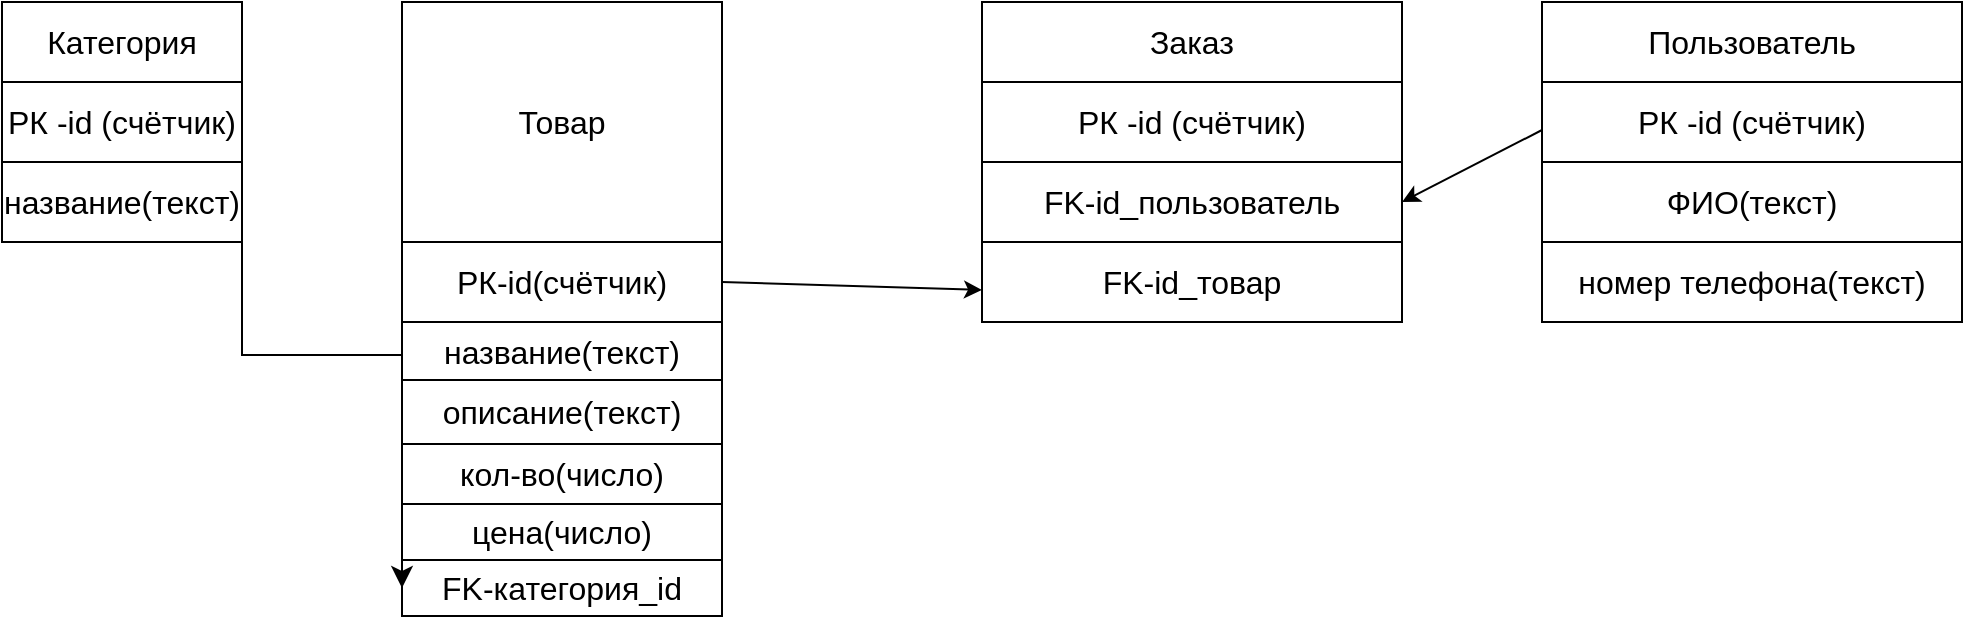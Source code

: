 <mxfile version="21.3.2" type="device">
  <diagram name="Страница 1" id="qRbPR1_0fv41nE5MJ78r">
    <mxGraphModel dx="621" dy="1110" grid="1" gridSize="10" guides="1" tooltips="1" connect="1" arrows="1" fold="1" page="1" pageScale="1" pageWidth="827" pageHeight="1169" math="0" shadow="0">
      <root>
        <mxCell id="0" />
        <mxCell id="1" parent="0" />
        <mxCell id="V11A_oNwdfFwNAiGufGx-59" value="" style="shape=table;startSize=0;container=1;collapsible=0;childLayout=tableLayout;fontSize=16;swimlaneLine=1;labelBackgroundColor=none;rounded=0;" vertex="1" parent="1">
          <mxGeometry x="230" y="306" width="160" height="307" as="geometry" />
        </mxCell>
        <mxCell id="V11A_oNwdfFwNAiGufGx-60" value="" style="shape=tableRow;horizontal=0;startSize=0;swimlaneHead=0;swimlaneBody=0;top=0;left=0;bottom=0;right=0;collapsible=0;dropTarget=0;fillColor=none;points=[[0,0.5],[1,0.5]];portConstraint=eastwest;fontSize=16;labelBackgroundColor=none;rounded=0;" vertex="1" parent="V11A_oNwdfFwNAiGufGx-59">
          <mxGeometry width="160" height="120" as="geometry" />
        </mxCell>
        <mxCell id="V11A_oNwdfFwNAiGufGx-61" value="Товар" style="shape=partialRectangle;html=1;whiteSpace=wrap;connectable=0;overflow=hidden;fillColor=none;top=0;left=0;bottom=0;right=0;pointerEvents=1;fontSize=16;labelBackgroundColor=none;rounded=0;" vertex="1" parent="V11A_oNwdfFwNAiGufGx-60">
          <mxGeometry width="160" height="120" as="geometry">
            <mxRectangle width="160" height="120" as="alternateBounds" />
          </mxGeometry>
        </mxCell>
        <mxCell id="V11A_oNwdfFwNAiGufGx-82" style="shape=tableRow;horizontal=0;startSize=0;swimlaneHead=0;swimlaneBody=0;top=0;left=0;bottom=0;right=0;collapsible=0;dropTarget=0;fillColor=none;points=[[0,0.5],[1,0.5]];portConstraint=eastwest;fontSize=16;labelBackgroundColor=none;rounded=0;" vertex="1" parent="V11A_oNwdfFwNAiGufGx-59">
          <mxGeometry y="120" width="160" height="40" as="geometry" />
        </mxCell>
        <mxCell id="V11A_oNwdfFwNAiGufGx-83" value="РК-id(счётчик)" style="shape=partialRectangle;html=1;whiteSpace=wrap;connectable=0;overflow=hidden;fillColor=none;top=0;left=0;bottom=0;right=0;pointerEvents=1;fontSize=16;labelBackgroundColor=none;rounded=0;" vertex="1" parent="V11A_oNwdfFwNAiGufGx-82">
          <mxGeometry width="160" height="40" as="geometry">
            <mxRectangle width="160" height="40" as="alternateBounds" />
          </mxGeometry>
        </mxCell>
        <mxCell id="V11A_oNwdfFwNAiGufGx-64" value="" style="shape=tableRow;horizontal=0;startSize=0;swimlaneHead=0;swimlaneBody=0;top=0;left=0;bottom=0;right=0;collapsible=0;dropTarget=0;fillColor=none;points=[[0,0.5],[1,0.5]];portConstraint=eastwest;fontSize=16;labelBackgroundColor=none;rounded=0;" vertex="1" parent="V11A_oNwdfFwNAiGufGx-59">
          <mxGeometry y="160" width="160" height="29" as="geometry" />
        </mxCell>
        <mxCell id="V11A_oNwdfFwNAiGufGx-65" value="название(текст)" style="shape=partialRectangle;html=1;whiteSpace=wrap;connectable=0;overflow=hidden;fillColor=none;top=0;left=0;bottom=0;right=0;pointerEvents=1;fontSize=16;labelBackgroundColor=none;rounded=0;" vertex="1" parent="V11A_oNwdfFwNAiGufGx-64">
          <mxGeometry width="160" height="29" as="geometry">
            <mxRectangle width="160" height="29" as="alternateBounds" />
          </mxGeometry>
        </mxCell>
        <mxCell id="V11A_oNwdfFwNAiGufGx-72" style="shape=tableRow;horizontal=0;startSize=0;swimlaneHead=0;swimlaneBody=0;top=0;left=0;bottom=0;right=0;collapsible=0;dropTarget=0;fillColor=none;points=[[0,0.5],[1,0.5]];portConstraint=eastwest;fontSize=16;labelBackgroundColor=none;rounded=0;" vertex="1" parent="V11A_oNwdfFwNAiGufGx-59">
          <mxGeometry y="189" width="160" height="32" as="geometry" />
        </mxCell>
        <mxCell id="V11A_oNwdfFwNAiGufGx-73" value="описание(текст)" style="shape=partialRectangle;html=1;whiteSpace=wrap;connectable=0;overflow=hidden;fillColor=none;top=0;left=0;bottom=0;right=0;pointerEvents=1;fontSize=16;labelBackgroundColor=none;rounded=0;" vertex="1" parent="V11A_oNwdfFwNAiGufGx-72">
          <mxGeometry width="160" height="32" as="geometry">
            <mxRectangle width="160" height="32" as="alternateBounds" />
          </mxGeometry>
        </mxCell>
        <mxCell id="V11A_oNwdfFwNAiGufGx-68" value="" style="shape=tableRow;horizontal=0;startSize=0;swimlaneHead=0;swimlaneBody=0;top=0;left=0;bottom=0;right=0;collapsible=0;dropTarget=0;fillColor=none;points=[[0,0.5],[1,0.5]];portConstraint=eastwest;fontSize=16;labelBackgroundColor=none;rounded=0;" vertex="1" parent="V11A_oNwdfFwNAiGufGx-59">
          <mxGeometry y="221" width="160" height="30" as="geometry" />
        </mxCell>
        <mxCell id="V11A_oNwdfFwNAiGufGx-69" value="кол-во(число)" style="shape=partialRectangle;html=1;whiteSpace=wrap;connectable=0;overflow=hidden;fillColor=none;top=0;left=0;bottom=0;right=0;pointerEvents=1;fontSize=16;labelBackgroundColor=none;rounded=0;" vertex="1" parent="V11A_oNwdfFwNAiGufGx-68">
          <mxGeometry width="160" height="30" as="geometry">
            <mxRectangle width="160" height="30" as="alternateBounds" />
          </mxGeometry>
        </mxCell>
        <mxCell id="V11A_oNwdfFwNAiGufGx-74" style="shape=tableRow;horizontal=0;startSize=0;swimlaneHead=0;swimlaneBody=0;top=0;left=0;bottom=0;right=0;collapsible=0;dropTarget=0;fillColor=none;points=[[0,0.5],[1,0.5]];portConstraint=eastwest;fontSize=16;labelBackgroundColor=none;rounded=0;" vertex="1" parent="V11A_oNwdfFwNAiGufGx-59">
          <mxGeometry y="251" width="160" height="28" as="geometry" />
        </mxCell>
        <mxCell id="V11A_oNwdfFwNAiGufGx-75" value="цена(число)" style="shape=partialRectangle;html=1;whiteSpace=wrap;connectable=0;overflow=hidden;fillColor=none;top=0;left=0;bottom=0;right=0;pointerEvents=1;fontSize=16;labelBackgroundColor=none;rounded=0;" vertex="1" parent="V11A_oNwdfFwNAiGufGx-74">
          <mxGeometry width="160" height="28" as="geometry">
            <mxRectangle width="160" height="28" as="alternateBounds" />
          </mxGeometry>
        </mxCell>
        <mxCell id="V11A_oNwdfFwNAiGufGx-106" style="shape=tableRow;horizontal=0;startSize=0;swimlaneHead=0;swimlaneBody=0;top=0;left=0;bottom=0;right=0;collapsible=0;dropTarget=0;fillColor=none;points=[[0,0.5],[1,0.5]];portConstraint=eastwest;fontSize=16;labelBackgroundColor=none;rounded=0;" vertex="1" parent="V11A_oNwdfFwNAiGufGx-59">
          <mxGeometry y="279" width="160" height="28" as="geometry" />
        </mxCell>
        <mxCell id="V11A_oNwdfFwNAiGufGx-107" value="FK-категория_id" style="shape=partialRectangle;html=1;whiteSpace=wrap;connectable=0;overflow=hidden;fillColor=none;top=0;left=0;bottom=0;right=0;pointerEvents=1;fontSize=16;labelBackgroundColor=none;rounded=0;" vertex="1" parent="V11A_oNwdfFwNAiGufGx-106">
          <mxGeometry width="160" height="28" as="geometry">
            <mxRectangle width="160" height="28" as="alternateBounds" />
          </mxGeometry>
        </mxCell>
        <mxCell id="V11A_oNwdfFwNAiGufGx-92" value="" style="shape=table;startSize=0;container=1;collapsible=0;childLayout=tableLayout;fontSize=16;labelBackgroundColor=none;" vertex="1" parent="1">
          <mxGeometry x="30" y="306" width="120" height="120" as="geometry" />
        </mxCell>
        <mxCell id="V11A_oNwdfFwNAiGufGx-93" value="" style="shape=tableRow;horizontal=0;startSize=0;swimlaneHead=0;swimlaneBody=0;top=0;left=0;bottom=0;right=0;collapsible=0;dropTarget=0;fillColor=none;points=[[0,0.5],[1,0.5]];portConstraint=eastwest;fontSize=16;labelBackgroundColor=none;" vertex="1" parent="V11A_oNwdfFwNAiGufGx-92">
          <mxGeometry width="120" height="40" as="geometry" />
        </mxCell>
        <mxCell id="V11A_oNwdfFwNAiGufGx-94" value="Категория" style="shape=partialRectangle;html=1;whiteSpace=wrap;connectable=0;overflow=hidden;fillColor=none;top=0;left=0;bottom=0;right=0;pointerEvents=1;fontSize=16;labelBackgroundColor=none;" vertex="1" parent="V11A_oNwdfFwNAiGufGx-93">
          <mxGeometry width="120" height="40" as="geometry">
            <mxRectangle width="120" height="40" as="alternateBounds" />
          </mxGeometry>
        </mxCell>
        <mxCell id="V11A_oNwdfFwNAiGufGx-97" value="" style="shape=tableRow;horizontal=0;startSize=0;swimlaneHead=0;swimlaneBody=0;top=0;left=0;bottom=0;right=0;collapsible=0;dropTarget=0;fillColor=none;points=[[0,0.5],[1,0.5]];portConstraint=eastwest;fontSize=16;labelBackgroundColor=none;" vertex="1" parent="V11A_oNwdfFwNAiGufGx-92">
          <mxGeometry y="40" width="120" height="40" as="geometry" />
        </mxCell>
        <mxCell id="V11A_oNwdfFwNAiGufGx-98" value="РК -id (счётчик)" style="shape=partialRectangle;html=1;whiteSpace=wrap;connectable=0;overflow=hidden;fillColor=none;top=0;left=0;bottom=0;right=0;pointerEvents=1;fontSize=16;labelBackgroundColor=none;" vertex="1" parent="V11A_oNwdfFwNAiGufGx-97">
          <mxGeometry width="120" height="40" as="geometry">
            <mxRectangle width="120" height="40" as="alternateBounds" />
          </mxGeometry>
        </mxCell>
        <mxCell id="V11A_oNwdfFwNAiGufGx-101" value="" style="shape=tableRow;horizontal=0;startSize=0;swimlaneHead=0;swimlaneBody=0;top=0;left=0;bottom=0;right=0;collapsible=0;dropTarget=0;fillColor=none;points=[[0,0.5],[1,0.5]];portConstraint=eastwest;fontSize=16;labelBackgroundColor=none;" vertex="1" parent="V11A_oNwdfFwNAiGufGx-92">
          <mxGeometry y="80" width="120" height="40" as="geometry" />
        </mxCell>
        <mxCell id="V11A_oNwdfFwNAiGufGx-102" value="название(текст)" style="shape=partialRectangle;html=1;whiteSpace=wrap;connectable=0;overflow=hidden;fillColor=none;top=0;left=0;bottom=0;right=0;pointerEvents=1;fontSize=16;labelBackgroundColor=none;" vertex="1" parent="V11A_oNwdfFwNAiGufGx-101">
          <mxGeometry width="120" height="40" as="geometry">
            <mxRectangle width="120" height="40" as="alternateBounds" />
          </mxGeometry>
        </mxCell>
        <mxCell id="V11A_oNwdfFwNAiGufGx-105" value="" style="edgeStyle=elbowEdgeStyle;elbow=vertical;endArrow=classic;html=1;curved=0;rounded=0;endSize=8;startSize=8;exitX=1;exitY=0.5;exitDx=0;exitDy=0;entryX=0;entryY=0.5;entryDx=0;entryDy=0;labelBackgroundColor=none;fontColor=default;" edge="1" parent="1" source="V11A_oNwdfFwNAiGufGx-97" target="V11A_oNwdfFwNAiGufGx-106">
          <mxGeometry width="50" height="50" relative="1" as="geometry">
            <mxPoint x="200" y="380" as="sourcePoint" />
            <mxPoint x="200" y="540" as="targetPoint" />
          </mxGeometry>
        </mxCell>
        <mxCell id="V11A_oNwdfFwNAiGufGx-110" value="" style="shape=table;startSize=0;container=1;collapsible=0;childLayout=tableLayout;fontSize=16;labelBackgroundColor=none;" vertex="1" parent="1">
          <mxGeometry x="800" y="306" width="210" height="160" as="geometry" />
        </mxCell>
        <mxCell id="V11A_oNwdfFwNAiGufGx-111" value="" style="shape=tableRow;horizontal=0;startSize=0;swimlaneHead=0;swimlaneBody=0;top=0;left=0;bottom=0;right=0;collapsible=0;dropTarget=0;fillColor=none;points=[[0,0.5],[1,0.5]];portConstraint=eastwest;fontSize=16;labelBackgroundColor=none;" vertex="1" parent="V11A_oNwdfFwNAiGufGx-110">
          <mxGeometry width="210" height="40" as="geometry" />
        </mxCell>
        <mxCell id="V11A_oNwdfFwNAiGufGx-112" value="Пользователь" style="shape=partialRectangle;html=1;whiteSpace=wrap;connectable=0;overflow=hidden;fillColor=none;top=0;left=0;bottom=0;right=0;pointerEvents=1;fontSize=16;labelBackgroundColor=none;" vertex="1" parent="V11A_oNwdfFwNAiGufGx-111">
          <mxGeometry width="210" height="40" as="geometry">
            <mxRectangle width="210" height="40" as="alternateBounds" />
          </mxGeometry>
        </mxCell>
        <mxCell id="V11A_oNwdfFwNAiGufGx-113" value="" style="shape=tableRow;horizontal=0;startSize=0;swimlaneHead=0;swimlaneBody=0;top=0;left=0;bottom=0;right=0;collapsible=0;dropTarget=0;fillColor=none;points=[[0,0.5],[1,0.5]];portConstraint=eastwest;fontSize=16;labelBackgroundColor=none;" vertex="1" parent="V11A_oNwdfFwNAiGufGx-110">
          <mxGeometry y="40" width="210" height="40" as="geometry" />
        </mxCell>
        <mxCell id="V11A_oNwdfFwNAiGufGx-114" value="РК -id (счётчик)" style="shape=partialRectangle;html=1;whiteSpace=wrap;connectable=0;overflow=hidden;fillColor=none;top=0;left=0;bottom=0;right=0;pointerEvents=1;fontSize=16;labelBackgroundColor=none;" vertex="1" parent="V11A_oNwdfFwNAiGufGx-113">
          <mxGeometry width="210" height="40" as="geometry">
            <mxRectangle width="210" height="40" as="alternateBounds" />
          </mxGeometry>
        </mxCell>
        <mxCell id="V11A_oNwdfFwNAiGufGx-115" value="" style="shape=tableRow;horizontal=0;startSize=0;swimlaneHead=0;swimlaneBody=0;top=0;left=0;bottom=0;right=0;collapsible=0;dropTarget=0;fillColor=none;points=[[0,0.5],[1,0.5]];portConstraint=eastwest;fontSize=16;labelBackgroundColor=none;" vertex="1" parent="V11A_oNwdfFwNAiGufGx-110">
          <mxGeometry y="80" width="210" height="40" as="geometry" />
        </mxCell>
        <mxCell id="V11A_oNwdfFwNAiGufGx-116" value="ФИО(текст)" style="shape=partialRectangle;html=1;whiteSpace=wrap;connectable=0;overflow=hidden;fillColor=none;top=0;left=0;bottom=0;right=0;pointerEvents=1;fontSize=16;labelBackgroundColor=none;" vertex="1" parent="V11A_oNwdfFwNAiGufGx-115">
          <mxGeometry width="210" height="40" as="geometry">
            <mxRectangle width="210" height="40" as="alternateBounds" />
          </mxGeometry>
        </mxCell>
        <mxCell id="V11A_oNwdfFwNAiGufGx-117" style="shape=tableRow;horizontal=0;startSize=0;swimlaneHead=0;swimlaneBody=0;top=0;left=0;bottom=0;right=0;collapsible=0;dropTarget=0;fillColor=none;points=[[0,0.5],[1,0.5]];portConstraint=eastwest;fontSize=16;labelBackgroundColor=none;" vertex="1" parent="V11A_oNwdfFwNAiGufGx-110">
          <mxGeometry y="120" width="210" height="40" as="geometry" />
        </mxCell>
        <mxCell id="V11A_oNwdfFwNAiGufGx-118" value="номер телефона(текст)" style="shape=partialRectangle;html=1;whiteSpace=wrap;connectable=0;overflow=hidden;fillColor=none;top=0;left=0;bottom=0;right=0;pointerEvents=1;fontSize=16;labelBackgroundColor=none;" vertex="1" parent="V11A_oNwdfFwNAiGufGx-117">
          <mxGeometry width="210" height="40" as="geometry">
            <mxRectangle width="210" height="40" as="alternateBounds" />
          </mxGeometry>
        </mxCell>
        <mxCell id="V11A_oNwdfFwNAiGufGx-119" value="" style="shape=table;startSize=0;container=1;collapsible=0;childLayout=tableLayout;fontSize=16;labelBackgroundColor=none;" vertex="1" parent="1">
          <mxGeometry x="520" y="306" width="210" height="160" as="geometry" />
        </mxCell>
        <mxCell id="V11A_oNwdfFwNAiGufGx-120" value="" style="shape=tableRow;horizontal=0;startSize=0;swimlaneHead=0;swimlaneBody=0;top=0;left=0;bottom=0;right=0;collapsible=0;dropTarget=0;fillColor=none;points=[[0,0.5],[1,0.5]];portConstraint=eastwest;fontSize=16;labelBackgroundColor=none;" vertex="1" parent="V11A_oNwdfFwNAiGufGx-119">
          <mxGeometry width="210" height="40" as="geometry" />
        </mxCell>
        <mxCell id="V11A_oNwdfFwNAiGufGx-121" value="Заказ" style="shape=partialRectangle;html=1;whiteSpace=wrap;connectable=0;overflow=hidden;fillColor=none;top=0;left=0;bottom=0;right=0;pointerEvents=1;fontSize=16;labelBackgroundColor=none;" vertex="1" parent="V11A_oNwdfFwNAiGufGx-120">
          <mxGeometry width="210" height="40" as="geometry">
            <mxRectangle width="210" height="40" as="alternateBounds" />
          </mxGeometry>
        </mxCell>
        <mxCell id="V11A_oNwdfFwNAiGufGx-122" value="" style="shape=tableRow;horizontal=0;startSize=0;swimlaneHead=0;swimlaneBody=0;top=0;left=0;bottom=0;right=0;collapsible=0;dropTarget=0;fillColor=none;points=[[0,0.5],[1,0.5]];portConstraint=eastwest;fontSize=16;labelBackgroundColor=none;" vertex="1" parent="V11A_oNwdfFwNAiGufGx-119">
          <mxGeometry y="40" width="210" height="40" as="geometry" />
        </mxCell>
        <mxCell id="V11A_oNwdfFwNAiGufGx-123" value="РК -id (счётчик)" style="shape=partialRectangle;html=1;whiteSpace=wrap;connectable=0;overflow=hidden;fillColor=none;top=0;left=0;bottom=0;right=0;pointerEvents=1;fontSize=16;labelBackgroundColor=none;" vertex="1" parent="V11A_oNwdfFwNAiGufGx-122">
          <mxGeometry width="210" height="40" as="geometry">
            <mxRectangle width="210" height="40" as="alternateBounds" />
          </mxGeometry>
        </mxCell>
        <mxCell id="V11A_oNwdfFwNAiGufGx-124" value="" style="shape=tableRow;horizontal=0;startSize=0;swimlaneHead=0;swimlaneBody=0;top=0;left=0;bottom=0;right=0;collapsible=0;dropTarget=0;fillColor=none;points=[[0,0.5],[1,0.5]];portConstraint=eastwest;fontSize=16;labelBackgroundColor=none;" vertex="1" parent="V11A_oNwdfFwNAiGufGx-119">
          <mxGeometry y="80" width="210" height="40" as="geometry" />
        </mxCell>
        <mxCell id="V11A_oNwdfFwNAiGufGx-125" value="FK-id_пользователь" style="shape=partialRectangle;html=1;whiteSpace=wrap;connectable=0;overflow=hidden;fillColor=none;top=0;left=0;bottom=0;right=0;pointerEvents=1;fontSize=16;labelBackgroundColor=none;" vertex="1" parent="V11A_oNwdfFwNAiGufGx-124">
          <mxGeometry width="210" height="40" as="geometry">
            <mxRectangle width="210" height="40" as="alternateBounds" />
          </mxGeometry>
        </mxCell>
        <mxCell id="V11A_oNwdfFwNAiGufGx-126" style="shape=tableRow;horizontal=0;startSize=0;swimlaneHead=0;swimlaneBody=0;top=0;left=0;bottom=0;right=0;collapsible=0;dropTarget=0;fillColor=none;points=[[0,0.5],[1,0.5]];portConstraint=eastwest;fontSize=16;labelBackgroundColor=none;" vertex="1" parent="V11A_oNwdfFwNAiGufGx-119">
          <mxGeometry y="120" width="210" height="40" as="geometry" />
        </mxCell>
        <mxCell id="V11A_oNwdfFwNAiGufGx-127" value="FK-id_товар" style="shape=partialRectangle;html=1;whiteSpace=wrap;connectable=0;overflow=hidden;fillColor=none;top=0;left=0;bottom=0;right=0;pointerEvents=1;fontSize=16;labelBackgroundColor=none;" vertex="1" parent="V11A_oNwdfFwNAiGufGx-126">
          <mxGeometry width="210" height="40" as="geometry">
            <mxRectangle width="210" height="40" as="alternateBounds" />
          </mxGeometry>
        </mxCell>
        <mxCell id="V11A_oNwdfFwNAiGufGx-128" value="" style="endArrow=classic;html=1;rounded=0;fontColor=default;entryX=1;entryY=0.5;entryDx=0;entryDy=0;labelBackgroundColor=none;" edge="1" parent="1" target="V11A_oNwdfFwNAiGufGx-124">
          <mxGeometry width="50" height="50" relative="1" as="geometry">
            <mxPoint x="800" y="370" as="sourcePoint" />
            <mxPoint x="420" y="70" as="targetPoint" />
            <Array as="points">
              <mxPoint x="800" y="370" />
            </Array>
          </mxGeometry>
        </mxCell>
        <mxCell id="V11A_oNwdfFwNAiGufGx-129" value="" style="endArrow=classic;html=1;rounded=0;fontColor=default;exitX=1;exitY=0.5;exitDx=0;exitDy=0;labelBackgroundColor=none;" edge="1" parent="1" source="V11A_oNwdfFwNAiGufGx-82">
          <mxGeometry width="50" height="50" relative="1" as="geometry">
            <mxPoint x="470" y="330" as="sourcePoint" />
            <mxPoint x="520" y="450" as="targetPoint" />
            <Array as="points">
              <mxPoint x="520" y="450" />
            </Array>
          </mxGeometry>
        </mxCell>
      </root>
    </mxGraphModel>
  </diagram>
</mxfile>
